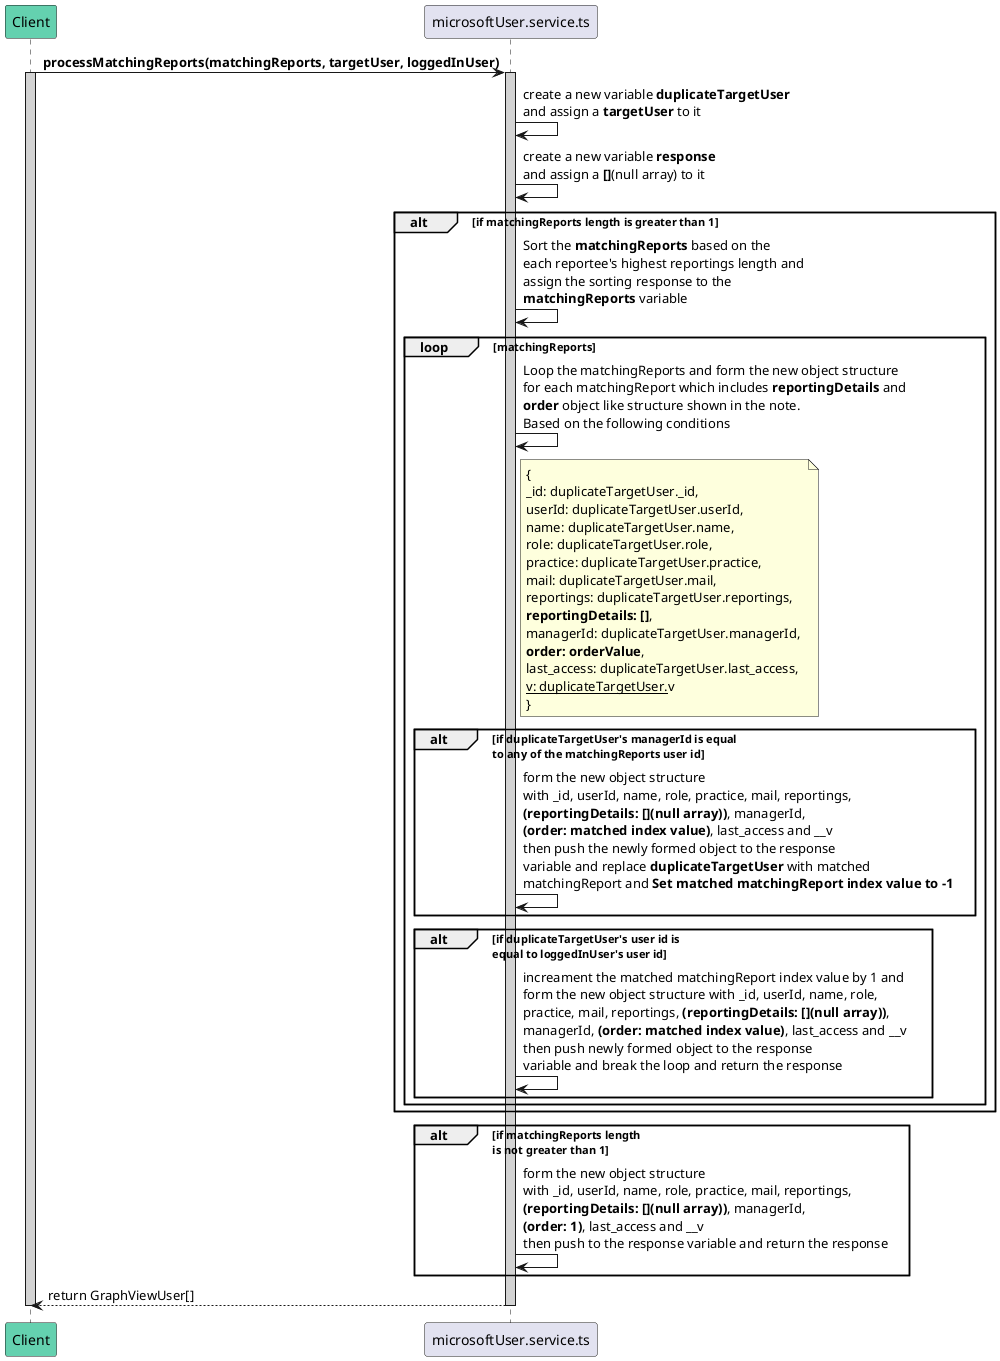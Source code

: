 @startuml getCommonTags
participant Client #64D1AF
participant microsoftUser.service.ts

Client -> microsoftUser.service.ts : **processMatchingReports(matchingReports, targetUser, loggedInUser)**
activate Client #D3D3D3
activate microsoftUser.service.ts #D3D3D3

microsoftUser.service.ts -> microsoftUser.service.ts : create a new variable **duplicateTargetUser** \nand assign a **targetUser** to it
microsoftUser.service.ts -> microsoftUser.service.ts : create a new variable **response** \nand assign a **[]**(null array) to it

    alt if matchingReports length is greater than 1
        microsoftUser.service.ts -> microsoftUser.service.ts : Sort the **matchingReports** based on the \neach reportee's highest reportings length and \nassign the sorting response to the \n**matchingReports** variable

        loop matchingReports
            microsoftUser.service.ts -> microsoftUser.service.ts : Loop the matchingReports and form the new object structure \nfor each matchingReport which includes **reportingDetails** and \n**order** object like structure shown in the note. \nBased on the following conditions
            note right of microsoftUser.service.ts: { \n_id: duplicateTargetUser._id, \nuserId: duplicateTargetUser.userId, \nname: duplicateTargetUser.name, \nrole: duplicateTargetUser.role, \npractice: duplicateTargetUser.practice, \nmail: duplicateTargetUser.mail, \nreportings: duplicateTargetUser.reportings, \n**reportingDetails: []**, \nmanagerId: duplicateTargetUser.managerId, \n**order: orderValue**, \nlast_access: duplicateTargetUser.last_access, \n__v: duplicateTargetUser.__v \n}
            alt if duplicateTargetUser's managerId is equal \nto any of the matchingReports user id
                microsoftUser.service.ts -> microsoftUser.service.ts : form the new object structure \nwith _id, userId, name, role, practice, mail, reportings, \n**(reportingDetails: [](null array))**, managerId, \n**(order: matched index value)**, last_access and __v \nthen push the newly formed object to the response \nvariable and replace **duplicateTargetUser** with matched \nmatchingReport and **Set matched matchingReport index value to -1**
            end

            alt if duplicateTargetUser's user id is \nequal to loggedInUser's user id
                microsoftUser.service.ts -> microsoftUser.service.ts : increament the matched matchingReport index value by 1 and \nform the new object structure with _id, userId, name, role, \npractice, mail, reportings, **(reportingDetails: [](null array))**, \nmanagerId, **(order: matched index value)**, last_access and __v \nthen push newly formed object to the response \nvariable and break the loop and return the response
            end
        end
    end

    alt if matchingReports length \nis not greater than 1
        microsoftUser.service.ts -> microsoftUser.service.ts : form the new object structure \nwith _id, userId, name, role, practice, mail, reportings, \n**(reportingDetails: [](null array))**, managerId, \n**(order: 1)**, last_access and __v \nthen push to the response variable and return the response
    end

Client <-- microsoftUser.service.ts : return GraphViewUser[]
deactivate microsoftUser.service.ts
deactivate Client
@enduml
